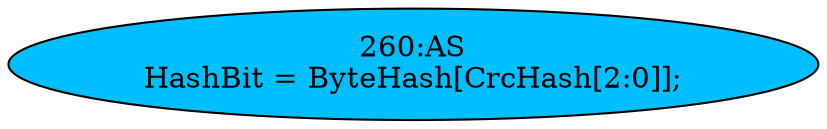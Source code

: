 strict digraph "" {
	node [label="\N"];
	"260:AS"	 [ast="<pyverilog.vparser.ast.Assign object at 0x7f2c21be9f10>",
		def_var="['HashBit']",
		fillcolor=deepskyblue,
		label="260:AS
HashBit = ByteHash[CrcHash[2:0]];",
		statements="[]",
		style=filled,
		typ=Assign,
		use_var="['ByteHash', 'CrcHash']"];
}
